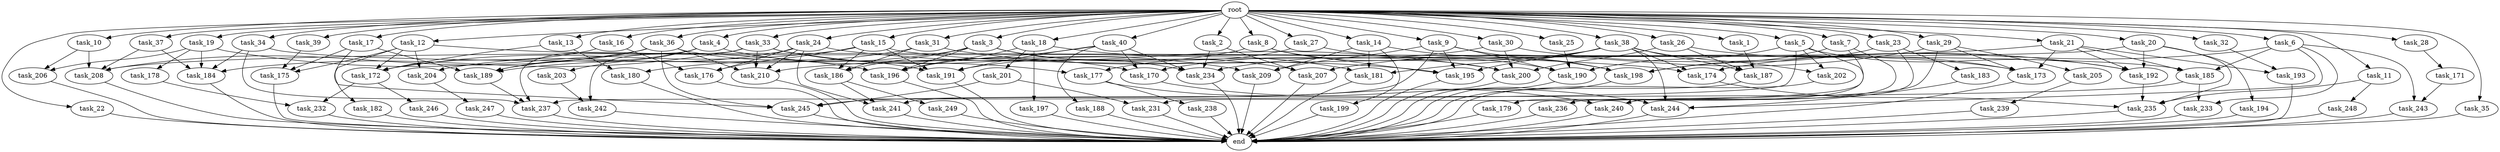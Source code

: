 digraph G {
  task_12 [size="2.048000"];
  task_199 [size="1717986918.400000"];
  task_36 [size="2.048000"];
  task_180 [size="2010044694.528000"];
  task_19 [size="2.048000"];
  task_249 [size="154618822.656000"];
  task_196 [size="3109556322.304000"];
  root [size="0.000000"];
  task_10 [size="2.048000"];
  task_18 [size="2.048000"];
  task_1 [size="2.048000"];
  task_189 [size="4982162063.360000"];
  task_183 [size="154618822.656000"];
  task_4 [size="2.048000"];
  task_33 [size="2.048000"];
  task_235 [size="1924145348.608000"];
  task_234 [size="2027224563.712000"];
  task_22 [size="2.048000"];
  task_205 [size="841813590.016000"];
  task_15 [size="2.048000"];
  task_5 [size="2.048000"];
  end [size="0.000000"];
  task_206 [size="2147483648.000000"];
  task_246 [size="618475290.624000"];
  task_14 [size="2.048000"];
  task_244 [size="3418793967.616000"];
  task_38 [size="2.048000"];
  task_241 [size="1614907703.296000"];
  task_16 [size="2.048000"];
  task_7 [size="2.048000"];
  task_242 [size="1529008357.376000"];
  task_27 [size="2.048000"];
  task_203 [size="1099511627.776000"];
  task_26 [size="2.048000"];
  task_177 [size="2491081031.680000"];
  task_239 [size="274877906.944000"];
  task_209 [size="3435973836.800000"];
  task_193 [size="1116691496.960000"];
  task_176 [size="2370821947.392000"];
  task_30 [size="2.048000"];
  task_245 [size="3075196583.936000"];
  task_172 [size="2989297238.016000"];
  task_200 [size="3401614098.432000"];
  task_171 [size="1099511627.776000"];
  task_197 [size="618475290.624000"];
  task_179 [size="1391569403.904000"];
  task_182 [size="68719476.736000"];
  task_192 [size="3126736191.488000"];
  task_204 [size="910533066.752000"];
  task_231 [size="1047972020.224000"];
  task_201 [size="618475290.624000"];
  task_17 [size="2.048000"];
  task_31 [size="2.048000"];
  task_170 [size="1872605741.056000"];
  task_194 [size="274877906.944000"];
  task_2 [size="2.048000"];
  task_207 [size="2559800508.416000"];
  task_237 [size="3728031612.928000"];
  task_35 [size="2.048000"];
  task_3 [size="2.048000"];
  task_187 [size="2645699854.336000"];
  task_247 [size="1717986918.400000"];
  task_40 [size="2.048000"];
  task_181 [size="2491081031.680000"];
  task_232 [size="1236950581.248000"];
  task_184 [size="4054449127.424000"];
  task_8 [size="2.048000"];
  task_191 [size="3195455668.224000"];
  task_173 [size="3882650435.584000"];
  task_198 [size="3109556322.304000"];
  task_21 [size="2.048000"];
  task_28 [size="2.048000"];
  task_175 [size="1529008357.376000"];
  task_233 [size="1546188226.560000"];
  task_23 [size="2.048000"];
  task_190 [size="4501125726.208000"];
  task_25 [size="2.048000"];
  task_6 [size="2.048000"];
  task_32 [size="2.048000"];
  task_188 [size="154618822.656000"];
  task_39 [size="2.048000"];
  task_20 [size="2.048000"];
  task_243 [size="2491081031.680000"];
  task_238 [size="841813590.016000"];
  task_9 [size="2.048000"];
  task_37 [size="2.048000"];
  task_236 [size="618475290.624000"];
  task_248 [size="274877906.944000"];
  task_195 [size="3006477107.200000"];
  task_185 [size="2851858284.544000"];
  task_186 [size="3109556322.304000"];
  task_34 [size="2.048000"];
  task_240 [size="1838246002.688000"];
  task_202 [size="1546188226.560000"];
  task_29 [size="2.048000"];
  task_174 [size="1614907703.296000"];
  task_178 [size="1717986918.400000"];
  task_13 [size="2.048000"];
  task_24 [size="2.048000"];
  task_208 [size="2422361554.944000"];
  task_11 [size="2.048000"];
  task_210 [size="3882650435.584000"];

  task_12 -> task_172 [size="33554432.000000"];
  task_12 -> task_175 [size="33554432.000000"];
  task_12 -> task_204 [size="33554432.000000"];
  task_12 -> task_174 [size="33554432.000000"];
  task_12 -> task_182 [size="33554432.000000"];
  task_199 -> end [size="1.000000"];
  task_36 -> task_245 [size="536870912.000000"];
  task_36 -> task_208 [size="536870912.000000"];
  task_36 -> task_191 [size="536870912.000000"];
  task_36 -> task_189 [size="536870912.000000"];
  task_36 -> task_210 [size="536870912.000000"];
  task_180 -> end [size="1.000000"];
  task_19 -> task_206 [size="838860800.000000"];
  task_19 -> task_184 [size="838860800.000000"];
  task_19 -> task_196 [size="838860800.000000"];
  task_19 -> task_178 [size="838860800.000000"];
  task_249 -> end [size="1.000000"];
  task_196 -> end [size="1.000000"];
  root -> task_12 [size="1.000000"];
  root -> task_35 [size="1.000000"];
  root -> task_14 [size="1.000000"];
  root -> task_36 [size="1.000000"];
  root -> task_37 [size="1.000000"];
  root -> task_6 [size="1.000000"];
  root -> task_32 [size="1.000000"];
  root -> task_38 [size="1.000000"];
  root -> task_19 [size="1.000000"];
  root -> task_13 [size="1.000000"];
  root -> task_20 [size="1.000000"];
  root -> task_16 [size="1.000000"];
  root -> task_9 [size="1.000000"];
  root -> task_31 [size="1.000000"];
  root -> task_10 [size="1.000000"];
  root -> task_1 [size="1.000000"];
  root -> task_18 [size="1.000000"];
  root -> task_5 [size="1.000000"];
  root -> task_2 [size="1.000000"];
  root -> task_4 [size="1.000000"];
  root -> task_27 [size="1.000000"];
  root -> task_11 [size="1.000000"];
  root -> task_23 [size="1.000000"];
  root -> task_3 [size="1.000000"];
  root -> task_26 [size="1.000000"];
  root -> task_7 [size="1.000000"];
  root -> task_40 [size="1.000000"];
  root -> task_34 [size="1.000000"];
  root -> task_17 [size="1.000000"];
  root -> task_33 [size="1.000000"];
  root -> task_15 [size="1.000000"];
  root -> task_22 [size="1.000000"];
  root -> task_29 [size="1.000000"];
  root -> task_8 [size="1.000000"];
  root -> task_30 [size="1.000000"];
  root -> task_39 [size="1.000000"];
  root -> task_25 [size="1.000000"];
  root -> task_24 [size="1.000000"];
  root -> task_21 [size="1.000000"];
  root -> task_28 [size="1.000000"];
  task_10 -> task_206 [size="209715200.000000"];
  task_10 -> task_208 [size="209715200.000000"];
  task_18 -> task_201 [size="301989888.000000"];
  task_18 -> task_197 [size="301989888.000000"];
  task_18 -> task_196 [size="301989888.000000"];
  task_18 -> task_181 [size="301989888.000000"];
  task_1 -> task_187 [size="679477248.000000"];
  task_189 -> task_237 [size="301989888.000000"];
  task_183 -> task_244 [size="75497472.000000"];
  task_4 -> task_170 [size="536870912.000000"];
  task_4 -> task_203 [size="536870912.000000"];
  task_4 -> task_189 [size="536870912.000000"];
  task_4 -> task_237 [size="536870912.000000"];
  task_33 -> task_177 [size="536870912.000000"];
  task_33 -> task_184 [size="536870912.000000"];
  task_33 -> task_210 [size="536870912.000000"];
  task_33 -> task_209 [size="536870912.000000"];
  task_33 -> task_242 [size="536870912.000000"];
  task_235 -> end [size="1.000000"];
  task_234 -> end [size="1.000000"];
  task_22 -> end [size="1.000000"];
  task_205 -> task_239 [size="134217728.000000"];
  task_15 -> task_172 [size="536870912.000000"];
  task_15 -> task_186 [size="536870912.000000"];
  task_15 -> task_173 [size="536870912.000000"];
  task_15 -> task_176 [size="536870912.000000"];
  task_15 -> task_191 [size="536870912.000000"];
  task_5 -> task_190 [size="679477248.000000"];
  task_5 -> task_202 [size="679477248.000000"];
  task_5 -> task_192 [size="679477248.000000"];
  task_5 -> task_179 [size="679477248.000000"];
  task_5 -> task_237 [size="679477248.000000"];
  task_206 -> end [size="1.000000"];
  task_246 -> end [size="1.000000"];
  task_14 -> task_198 [size="838860800.000000"];
  task_14 -> task_199 [size="838860800.000000"];
  task_14 -> task_181 [size="838860800.000000"];
  task_14 -> task_209 [size="838860800.000000"];
  task_244 -> end [size="1.000000"];
  task_38 -> task_234 [size="75497472.000000"];
  task_38 -> task_202 [size="75497472.000000"];
  task_38 -> task_181 [size="75497472.000000"];
  task_38 -> task_187 [size="75497472.000000"];
  task_38 -> task_244 [size="75497472.000000"];
  task_38 -> task_195 [size="75497472.000000"];
  task_38 -> task_174 [size="75497472.000000"];
  task_241 -> end [size="1.000000"];
  task_16 -> task_172 [size="209715200.000000"];
  task_16 -> task_176 [size="209715200.000000"];
  task_7 -> task_236 [size="301989888.000000"];
  task_7 -> task_198 [size="301989888.000000"];
  task_7 -> task_231 [size="301989888.000000"];
  task_242 -> end [size="1.000000"];
  task_27 -> task_177 [size="679477248.000000"];
  task_27 -> task_190 [size="679477248.000000"];
  task_203 -> task_242 [size="209715200.000000"];
  task_26 -> task_187 [size="536870912.000000"];
  task_26 -> task_173 [size="536870912.000000"];
  task_26 -> task_200 [size="536870912.000000"];
  task_177 -> task_240 [size="411041792.000000"];
  task_177 -> task_238 [size="411041792.000000"];
  task_239 -> end [size="1.000000"];
  task_209 -> end [size="1.000000"];
  task_193 -> end [size="1.000000"];
  task_176 -> end [size="1.000000"];
  task_30 -> task_170 [size="301989888.000000"];
  task_30 -> task_192 [size="301989888.000000"];
  task_30 -> task_200 [size="301989888.000000"];
  task_245 -> end [size="1.000000"];
  task_172 -> task_232 [size="301989888.000000"];
  task_172 -> task_246 [size="301989888.000000"];
  task_200 -> end [size="1.000000"];
  task_171 -> task_243 [size="536870912.000000"];
  task_197 -> end [size="1.000000"];
  task_179 -> end [size="1.000000"];
  task_182 -> end [size="1.000000"];
  task_192 -> task_235 [size="134217728.000000"];
  task_204 -> task_247 [size="838860800.000000"];
  task_231 -> end [size="1.000000"];
  task_201 -> task_245 [size="209715200.000000"];
  task_201 -> task_231 [size="209715200.000000"];
  task_17 -> task_245 [size="679477248.000000"];
  task_17 -> task_175 [size="679477248.000000"];
  task_17 -> task_189 [size="679477248.000000"];
  task_31 -> task_195 [size="679477248.000000"];
  task_31 -> task_186 [size="679477248.000000"];
  task_31 -> task_189 [size="679477248.000000"];
  task_170 -> task_244 [size="838860800.000000"];
  task_194 -> end [size="1.000000"];
  task_2 -> task_207 [size="536870912.000000"];
  task_2 -> task_234 [size="536870912.000000"];
  task_207 -> end [size="1.000000"];
  task_237 -> end [size="1.000000"];
  task_35 -> end [size="1.000000"];
  task_3 -> task_180 [size="301989888.000000"];
  task_3 -> task_196 [size="301989888.000000"];
  task_3 -> task_207 [size="301989888.000000"];
  task_3 -> task_234 [size="301989888.000000"];
  task_3 -> task_186 [size="301989888.000000"];
  task_187 -> end [size="1.000000"];
  task_247 -> end [size="1.000000"];
  task_40 -> task_170 [size="75497472.000000"];
  task_40 -> task_196 [size="75497472.000000"];
  task_40 -> task_188 [size="75497472.000000"];
  task_40 -> task_234 [size="75497472.000000"];
  task_40 -> task_191 [size="75497472.000000"];
  task_181 -> end [size="1.000000"];
  task_232 -> end [size="1.000000"];
  task_184 -> end [size="1.000000"];
  task_8 -> task_195 [size="411041792.000000"];
  task_8 -> task_191 [size="411041792.000000"];
  task_8 -> task_200 [size="411041792.000000"];
  task_191 -> end [size="1.000000"];
  task_173 -> end [size="1.000000"];
  task_198 -> end [size="1.000000"];
  task_21 -> task_193 [size="411041792.000000"];
  task_21 -> task_192 [size="411041792.000000"];
  task_21 -> task_173 [size="411041792.000000"];
  task_21 -> task_185 [size="411041792.000000"];
  task_21 -> task_210 [size="411041792.000000"];
  task_28 -> task_171 [size="536870912.000000"];
  task_175 -> end [size="1.000000"];
  task_233 -> end [size="1.000000"];
  task_23 -> task_183 [size="75497472.000000"];
  task_23 -> task_240 [size="75497472.000000"];
  task_23 -> task_198 [size="75497472.000000"];
  task_190 -> end [size="1.000000"];
  task_25 -> task_190 [size="536870912.000000"];
  task_6 -> task_244 [size="679477248.000000"];
  task_6 -> task_243 [size="679477248.000000"];
  task_6 -> task_174 [size="679477248.000000"];
  task_6 -> task_185 [size="679477248.000000"];
  task_6 -> task_233 [size="679477248.000000"];
  task_32 -> task_193 [size="134217728.000000"];
  task_188 -> end [size="1.000000"];
  task_39 -> task_175 [size="33554432.000000"];
  task_20 -> task_194 [size="134217728.000000"];
  task_20 -> task_192 [size="134217728.000000"];
  task_20 -> task_208 [size="134217728.000000"];
  task_20 -> task_235 [size="134217728.000000"];
  task_243 -> end [size="1.000000"];
  task_238 -> end [size="1.000000"];
  task_9 -> task_190 [size="301989888.000000"];
  task_9 -> task_241 [size="301989888.000000"];
  task_9 -> task_198 [size="301989888.000000"];
  task_9 -> task_195 [size="301989888.000000"];
  task_9 -> task_209 [size="301989888.000000"];
  task_37 -> task_184 [size="301989888.000000"];
  task_37 -> task_208 [size="301989888.000000"];
  task_236 -> end [size="1.000000"];
  task_248 -> end [size="1.000000"];
  task_195 -> end [size="1.000000"];
  task_185 -> task_245 [size="75497472.000000"];
  task_185 -> task_233 [size="75497472.000000"];
  task_186 -> task_249 [size="75497472.000000"];
  task_186 -> task_241 [size="75497472.000000"];
  task_34 -> task_184 [size="301989888.000000"];
  task_34 -> task_185 [size="301989888.000000"];
  task_34 -> task_237 [size="301989888.000000"];
  task_240 -> end [size="1.000000"];
  task_202 -> end [size="1.000000"];
  task_29 -> task_205 [size="411041792.000000"];
  task_29 -> task_240 [size="411041792.000000"];
  task_29 -> task_207 [size="411041792.000000"];
  task_29 -> task_173 [size="411041792.000000"];
  task_174 -> task_235 [size="536870912.000000"];
  task_178 -> task_232 [size="301989888.000000"];
  task_13 -> task_180 [size="679477248.000000"];
  task_13 -> task_172 [size="679477248.000000"];
  task_24 -> task_204 [size="411041792.000000"];
  task_24 -> task_241 [size="411041792.000000"];
  task_24 -> task_176 [size="411041792.000000"];
  task_24 -> task_200 [size="411041792.000000"];
  task_24 -> task_210 [size="411041792.000000"];
  task_208 -> end [size="1.000000"];
  task_11 -> task_235 [size="134217728.000000"];
  task_11 -> task_248 [size="134217728.000000"];
  task_210 -> end [size="1.000000"];
}
